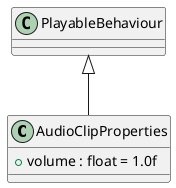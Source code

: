 @startuml
class AudioClipProperties {
    + volume : float = 1.0f
}
PlayableBehaviour <|-- AudioClipProperties
@enduml
